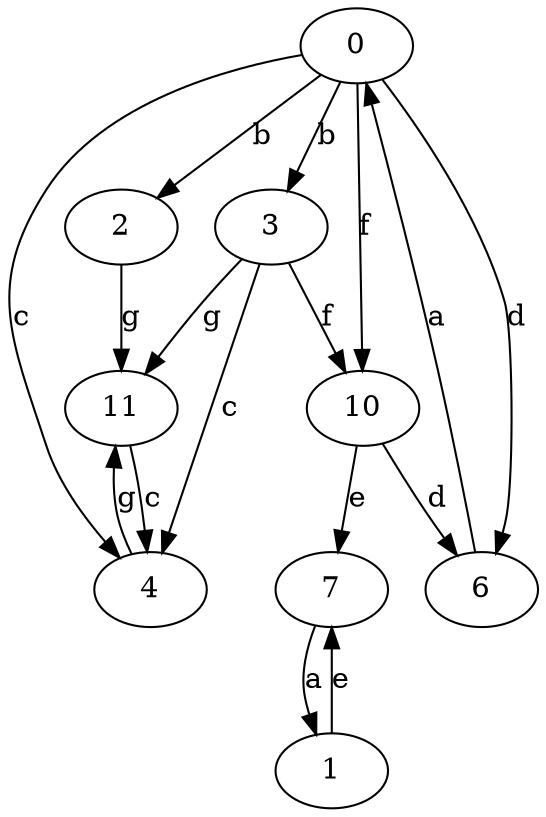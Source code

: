strict digraph  {
0;
1;
2;
3;
4;
6;
7;
10;
11;
0 -> 2  [label=b];
0 -> 3  [label=b];
0 -> 4  [label=c];
0 -> 6  [label=d];
0 -> 10  [label=f];
1 -> 7  [label=e];
2 -> 11  [label=g];
3 -> 4  [label=c];
3 -> 10  [label=f];
3 -> 11  [label=g];
4 -> 11  [label=g];
6 -> 0  [label=a];
7 -> 1  [label=a];
10 -> 6  [label=d];
10 -> 7  [label=e];
11 -> 4  [label=c];
}
